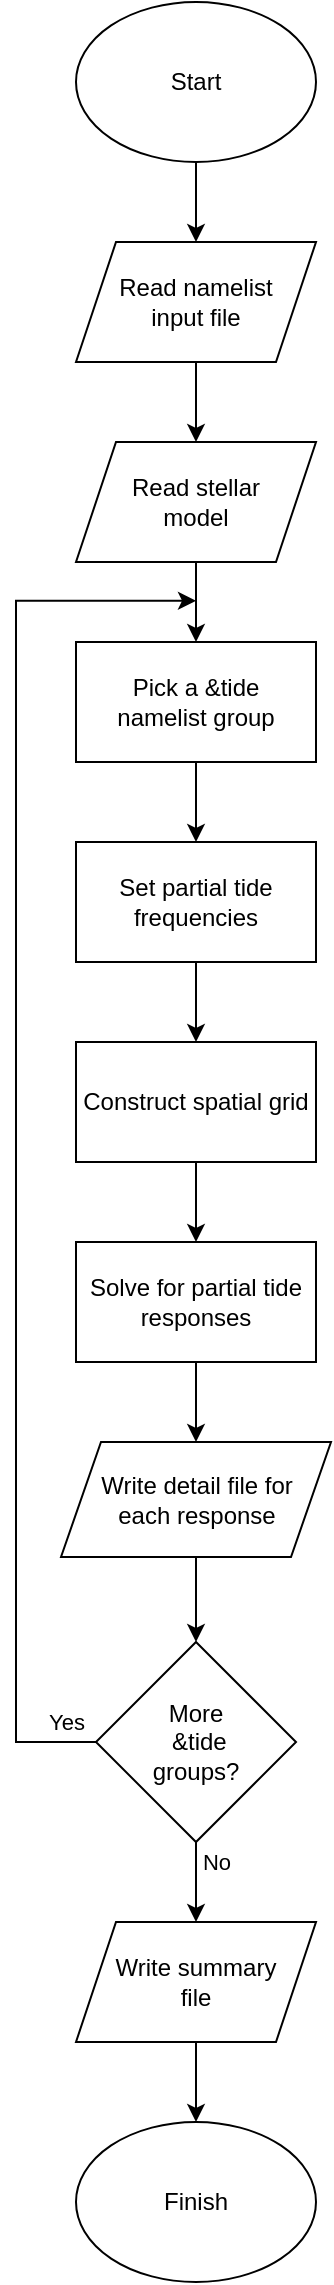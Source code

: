 <mxfile version="20.7.4" type="device"><diagram id="C5RBs43oDa-KdzZeNtuy" name="Page-1"><mxGraphModel dx="954" dy="589" grid="1" gridSize="10" guides="1" tooltips="1" connect="1" arrows="1" fold="1" page="1" pageScale="1" pageWidth="200" pageHeight="1200" math="0" shadow="0"><root><mxCell id="WIyWlLk6GJQsqaUBKTNV-0"/><mxCell id="WIyWlLk6GJQsqaUBKTNV-1" parent="WIyWlLk6GJQsqaUBKTNV-0"/><mxCell id="PM48pYPTv0ucS5DTSRs5-4" value="" style="edgeStyle=orthogonalEdgeStyle;rounded=0;orthogonalLoop=1;jettySize=auto;html=1;exitX=0.475;exitY=0.988;exitDx=0;exitDy=0;exitPerimeter=0;" parent="WIyWlLk6GJQsqaUBKTNV-1" source="PM48pYPTv0ucS5DTSRs5-2" target="PM48pYPTv0ucS5DTSRs5-3" edge="1"><mxGeometry relative="1" as="geometry"><Array as="points"><mxPoint x="115" y="109"/></Array></mxGeometry></mxCell><mxCell id="PM48pYPTv0ucS5DTSRs5-2" value="Start" style="ellipse;whiteSpace=wrap;html=1;" parent="WIyWlLk6GJQsqaUBKTNV-1" vertex="1"><mxGeometry x="55" y="30" width="120" height="80" as="geometry"/></mxCell><mxCell id="PM48pYPTv0ucS5DTSRs5-3" value="Read namelist &lt;br&gt;input file" style="shape=parallelogram;perimeter=parallelogramPerimeter;whiteSpace=wrap;html=1;fixedSize=1;" parent="WIyWlLk6GJQsqaUBKTNV-1" vertex="1"><mxGeometry x="55" y="150" width="120" height="60" as="geometry"/></mxCell><mxCell id="PM48pYPTv0ucS5DTSRs5-6" value="Read&amp;nbsp;stellar&lt;br&gt;model" style="shape=parallelogram;perimeter=parallelogramPerimeter;whiteSpace=wrap;html=1;fixedSize=1;" parent="WIyWlLk6GJQsqaUBKTNV-1" vertex="1"><mxGeometry x="55" y="250" width="120" height="60" as="geometry"/></mxCell><mxCell id="PM48pYPTv0ucS5DTSRs5-7" value="Pick a &amp;amp;tide &lt;br&gt;namelist group" style="rounded=0;whiteSpace=wrap;html=1;" parent="WIyWlLk6GJQsqaUBKTNV-1" vertex="1"><mxGeometry x="55" y="350" width="120" height="60" as="geometry"/></mxCell><mxCell id="PM48pYPTv0ucS5DTSRs5-8" value="Set partial tide frequencies" style="rounded=0;whiteSpace=wrap;html=1;" parent="WIyWlLk6GJQsqaUBKTNV-1" vertex="1"><mxGeometry x="55" y="450" width="120" height="60" as="geometry"/></mxCell><mxCell id="PM48pYPTv0ucS5DTSRs5-9" value="Construct spatial grid" style="rounded=0;whiteSpace=wrap;html=1;" parent="WIyWlLk6GJQsqaUBKTNV-1" vertex="1"><mxGeometry x="55" y="550" width="120" height="60" as="geometry"/></mxCell><mxCell id="PM48pYPTv0ucS5DTSRs5-10" value="Solve for partial tide responses" style="rounded=0;whiteSpace=wrap;html=1;" parent="WIyWlLk6GJQsqaUBKTNV-1" vertex="1"><mxGeometry x="55" y="650" width="120" height="60" as="geometry"/></mxCell><mxCell id="PM48pYPTv0ucS5DTSRs5-12" value="Write detail file for &lt;br&gt;each response" style="shape=parallelogram;perimeter=parallelogramPerimeter;whiteSpace=wrap;html=1;fixedSize=1;" parent="WIyWlLk6GJQsqaUBKTNV-1" vertex="1"><mxGeometry x="47.5" y="750" width="135" height="57.5" as="geometry"/></mxCell><mxCell id="PM48pYPTv0ucS5DTSRs5-13" value="More&lt;br&gt;&amp;nbsp;&amp;amp;tide&lt;br&gt;groups?" style="rhombus;whiteSpace=wrap;html=1;" parent="WIyWlLk6GJQsqaUBKTNV-1" vertex="1"><mxGeometry x="65" y="850" width="100" height="100" as="geometry"/></mxCell><mxCell id="PM48pYPTv0ucS5DTSRs5-14" value="" style="endArrow=classic;html=1;rounded=0;edgeStyle=orthogonalEdgeStyle;" parent="WIyWlLk6GJQsqaUBKTNV-1" source="PM48pYPTv0ucS5DTSRs5-13" edge="1"><mxGeometry width="50" height="50" relative="1" as="geometry"><mxPoint x="175" y="720" as="sourcePoint"/><mxPoint x="115" y="329.394" as="targetPoint"/><Array as="points"><mxPoint x="25" y="900"/><mxPoint x="25" y="329"/></Array></mxGeometry></mxCell><mxCell id="PM48pYPTv0ucS5DTSRs5-15" value="Yes" style="edgeLabel;html=1;align=center;verticalAlign=middle;resizable=0;points=[];" parent="PM48pYPTv0ucS5DTSRs5-14" vertex="1" connectable="0"><mxGeometry x="-0.957" relative="1" as="geometry"><mxPoint y="-10" as="offset"/></mxGeometry></mxCell><mxCell id="PM48pYPTv0ucS5DTSRs5-16" value="" style="endArrow=classic;html=1;rounded=0;" parent="WIyWlLk6GJQsqaUBKTNV-1" source="PM48pYPTv0ucS5DTSRs5-3" target="PM48pYPTv0ucS5DTSRs5-6" edge="1"><mxGeometry width="50" height="50" relative="1" as="geometry"><mxPoint x="85" y="220" as="sourcePoint"/><mxPoint x="135" y="170" as="targetPoint"/></mxGeometry></mxCell><mxCell id="PM48pYPTv0ucS5DTSRs5-17" value="" style="endArrow=classic;html=1;rounded=0;" parent="WIyWlLk6GJQsqaUBKTNV-1" source="PM48pYPTv0ucS5DTSRs5-6" target="PM48pYPTv0ucS5DTSRs5-7" edge="1"><mxGeometry width="50" height="50" relative="1" as="geometry"><mxPoint x="125.0" y="220" as="sourcePoint"/><mxPoint x="125.0" y="260" as="targetPoint"/></mxGeometry></mxCell><mxCell id="PM48pYPTv0ucS5DTSRs5-18" value="" style="endArrow=classic;html=1;rounded=0;" parent="WIyWlLk6GJQsqaUBKTNV-1" source="PM48pYPTv0ucS5DTSRs5-7" target="PM48pYPTv0ucS5DTSRs5-8" edge="1"><mxGeometry width="50" height="50" relative="1" as="geometry"><mxPoint x="114.7" y="410" as="sourcePoint"/><mxPoint x="114.7" y="450" as="targetPoint"/></mxGeometry></mxCell><mxCell id="PM48pYPTv0ucS5DTSRs5-19" value="" style="endArrow=classic;html=1;rounded=0;" parent="WIyWlLk6GJQsqaUBKTNV-1" source="PM48pYPTv0ucS5DTSRs5-8" target="PM48pYPTv0ucS5DTSRs5-9" edge="1"><mxGeometry width="50" height="50" relative="1" as="geometry"><mxPoint x="114.7" y="510" as="sourcePoint"/><mxPoint x="115" y="550" as="targetPoint"/></mxGeometry></mxCell><mxCell id="PM48pYPTv0ucS5DTSRs5-20" value="" style="endArrow=classic;html=1;rounded=0;" parent="WIyWlLk6GJQsqaUBKTNV-1" source="PM48pYPTv0ucS5DTSRs5-9" target="PM48pYPTv0ucS5DTSRs5-10" edge="1"><mxGeometry x="1" y="-151" width="50" height="50" relative="1" as="geometry"><mxPoint x="114.7" y="610" as="sourcePoint"/><mxPoint x="114.7" y="650" as="targetPoint"/><mxPoint x="131" y="150" as="offset"/></mxGeometry></mxCell><mxCell id="PM48pYPTv0ucS5DTSRs5-21" value="" style="endArrow=classic;html=1;rounded=0;" parent="WIyWlLk6GJQsqaUBKTNV-1" source="PM48pYPTv0ucS5DTSRs5-10" target="PM48pYPTv0ucS5DTSRs5-12" edge="1"><mxGeometry width="50" height="50" relative="1" as="geometry"><mxPoint x="114.7" y="710" as="sourcePoint"/><mxPoint x="114.7" y="750" as="targetPoint"/></mxGeometry></mxCell><mxCell id="PM48pYPTv0ucS5DTSRs5-22" value="" style="endArrow=classic;html=1;rounded=0;" parent="WIyWlLk6GJQsqaUBKTNV-1" source="PM48pYPTv0ucS5DTSRs5-12" target="PM48pYPTv0ucS5DTSRs5-13" edge="1"><mxGeometry x="1" y="162" width="50" height="50" relative="1" as="geometry"><mxPoint x="114.7" y="810" as="sourcePoint"/><mxPoint x="114.7" y="850" as="targetPoint"/><mxPoint x="-102" y="150" as="offset"/></mxGeometry></mxCell><mxCell id="PM48pYPTv0ucS5DTSRs5-24" value="Write summary &lt;br&gt;file" style="shape=parallelogram;perimeter=parallelogramPerimeter;whiteSpace=wrap;html=1;fixedSize=1;" parent="WIyWlLk6GJQsqaUBKTNV-1" vertex="1"><mxGeometry x="55" y="990" width="120" height="60" as="geometry"/></mxCell><mxCell id="PM48pYPTv0ucS5DTSRs5-25" value="" style="endArrow=classic;html=1;rounded=0;" parent="WIyWlLk6GJQsqaUBKTNV-1" source="PM48pYPTv0ucS5DTSRs5-13" target="PM48pYPTv0ucS5DTSRs5-24" edge="1"><mxGeometry width="50" height="50" relative="1" as="geometry"><mxPoint x="155" y="830" as="sourcePoint"/><mxPoint x="205" y="780" as="targetPoint"/></mxGeometry></mxCell><mxCell id="PM48pYPTv0ucS5DTSRs5-28" value="No" style="edgeLabel;html=1;align=center;verticalAlign=middle;resizable=0;points=[];" parent="PM48pYPTv0ucS5DTSRs5-25" vertex="1" connectable="0"><mxGeometry x="-0.362" relative="1" as="geometry"><mxPoint x="10" y="-3" as="offset"/></mxGeometry></mxCell><mxCell id="PM48pYPTv0ucS5DTSRs5-26" value="Finish" style="ellipse;whiteSpace=wrap;html=1;" parent="WIyWlLk6GJQsqaUBKTNV-1" vertex="1"><mxGeometry x="55" y="1090" width="120" height="80" as="geometry"/></mxCell><mxCell id="PM48pYPTv0ucS5DTSRs5-27" value="" style="endArrow=classic;html=1;rounded=0;" parent="WIyWlLk6GJQsqaUBKTNV-1" source="PM48pYPTv0ucS5DTSRs5-24" target="PM48pYPTv0ucS5DTSRs5-26" edge="1"><mxGeometry width="50" height="50" relative="1" as="geometry"><mxPoint x="115" y="1060" as="sourcePoint"/><mxPoint x="205" y="930" as="targetPoint"/></mxGeometry></mxCell></root></mxGraphModel></diagram></mxfile>